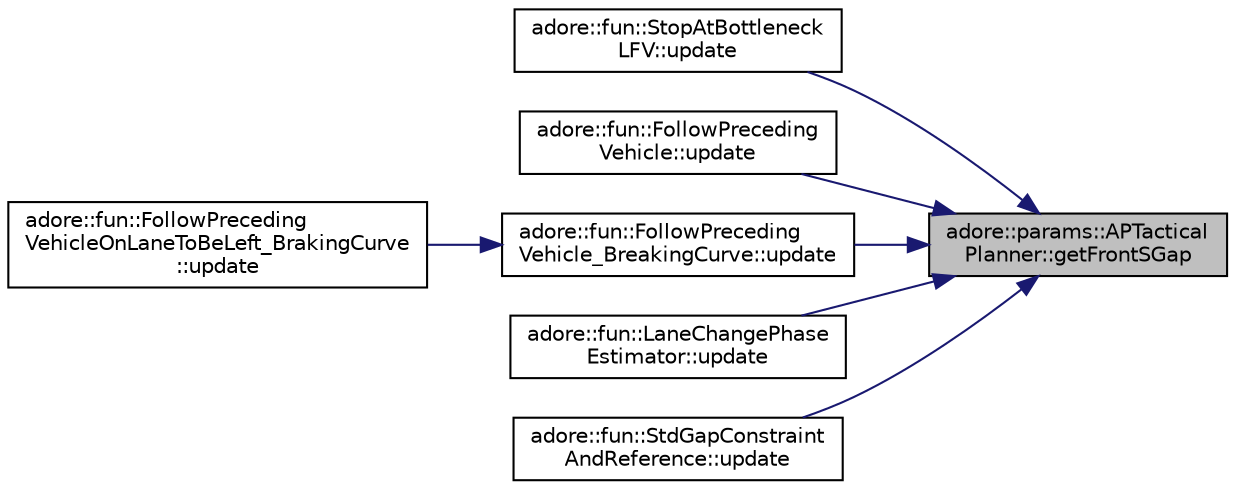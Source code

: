 digraph "adore::params::APTacticalPlanner::getFrontSGap"
{
 // LATEX_PDF_SIZE
  edge [fontname="Helvetica",fontsize="10",labelfontname="Helvetica",labelfontsize="10"];
  node [fontname="Helvetica",fontsize="10",shape=record];
  rankdir="RL";
  Node1 [label="adore::params::APTactical\lPlanner::getFrontSGap",height=0.2,width=0.4,color="black", fillcolor="grey75", style="filled", fontcolor="black",tooltip=" "];
  Node1 -> Node2 [dir="back",color="midnightblue",fontsize="10",style="solid",fontname="Helvetica"];
  Node2 [label="adore::fun::StopAtBottleneck\lLFV::update",height=0.2,width=0.4,color="black", fillcolor="white", style="filled",URL="$classadore_1_1fun_1_1StopAtBottleneckLFV.html#af0508fecb8d23a064f6e4277907f786d",tooltip=" "];
  Node1 -> Node3 [dir="back",color="midnightblue",fontsize="10",style="solid",fontname="Helvetica"];
  Node3 [label="adore::fun::FollowPreceding\lVehicle::update",height=0.2,width=0.4,color="black", fillcolor="white", style="filled",URL="$classadore_1_1fun_1_1FollowPrecedingVehicle.html#a3c1acda308b6d477e3ce8b53ee228c1c",tooltip=" "];
  Node1 -> Node4 [dir="back",color="midnightblue",fontsize="10",style="solid",fontname="Helvetica"];
  Node4 [label="adore::fun::FollowPreceding\lVehicle_BreakingCurve::update",height=0.2,width=0.4,color="black", fillcolor="white", style="filled",URL="$classadore_1_1fun_1_1FollowPrecedingVehicle__BreakingCurve.html#a91aa6a1f4ef079d2b8fd12cd673123a8",tooltip=" "];
  Node4 -> Node5 [dir="back",color="midnightblue",fontsize="10",style="solid",fontname="Helvetica"];
  Node5 [label="adore::fun::FollowPreceding\lVehicleOnLaneToBeLeft_BrakingCurve\l::update",height=0.2,width=0.4,color="black", fillcolor="white", style="filled",URL="$classadore_1_1fun_1_1FollowPrecedingVehicleOnLaneToBeLeft__BrakingCurve.html#ade6b870a54e25d90654e1580a4af98dc",tooltip=" "];
  Node1 -> Node6 [dir="back",color="midnightblue",fontsize="10",style="solid",fontname="Helvetica"];
  Node6 [label="adore::fun::LaneChangePhase\lEstimator::update",height=0.2,width=0.4,color="black", fillcolor="white", style="filled",URL="$classadore_1_1fun_1_1LaneChangePhaseEstimator.html#a241ca4c1f1cafe5cceb867b7304c0061",tooltip=" "];
  Node1 -> Node7 [dir="back",color="midnightblue",fontsize="10",style="solid",fontname="Helvetica"];
  Node7 [label="adore::fun::StdGapConstraint\lAndReference::update",height=0.2,width=0.4,color="black", fillcolor="white", style="filled",URL="$classadore_1_1fun_1_1StdGapConstraintAndReference.html#a2c6bdbb384aac8612a88b0a529eb7842",tooltip="update update all constraints and references"];
}
